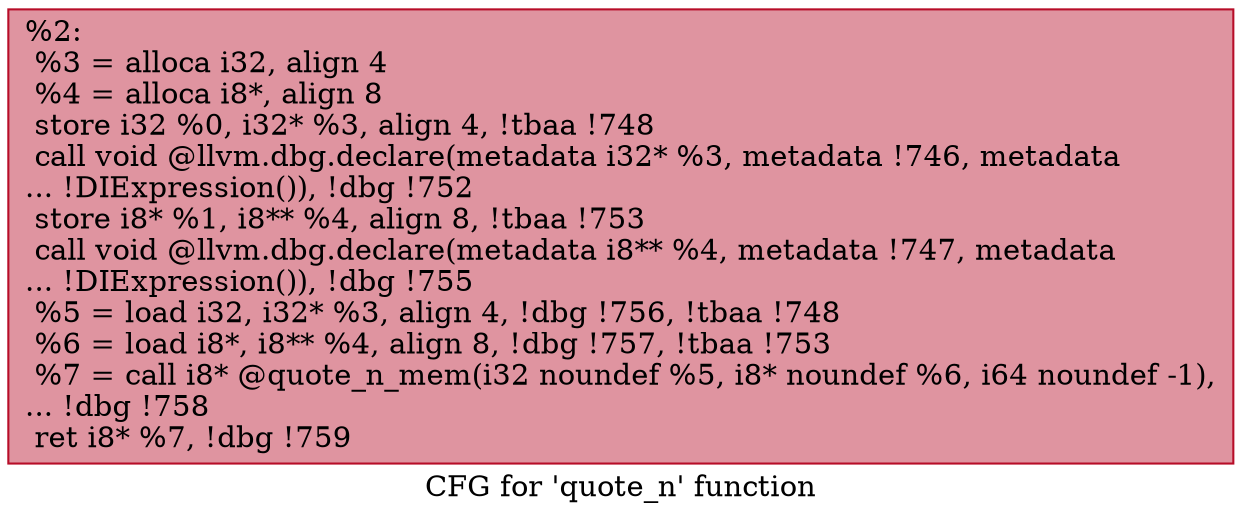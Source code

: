 digraph "CFG for 'quote_n' function" {
	label="CFG for 'quote_n' function";

	Node0xa02d10 [shape=record,color="#b70d28ff", style=filled, fillcolor="#b70d2870",label="{%2:\l  %3 = alloca i32, align 4\l  %4 = alloca i8*, align 8\l  store i32 %0, i32* %3, align 4, !tbaa !748\l  call void @llvm.dbg.declare(metadata i32* %3, metadata !746, metadata\l... !DIExpression()), !dbg !752\l  store i8* %1, i8** %4, align 8, !tbaa !753\l  call void @llvm.dbg.declare(metadata i8** %4, metadata !747, metadata\l... !DIExpression()), !dbg !755\l  %5 = load i32, i32* %3, align 4, !dbg !756, !tbaa !748\l  %6 = load i8*, i8** %4, align 8, !dbg !757, !tbaa !753\l  %7 = call i8* @quote_n_mem(i32 noundef %5, i8* noundef %6, i64 noundef -1),\l... !dbg !758\l  ret i8* %7, !dbg !759\l}"];
}
